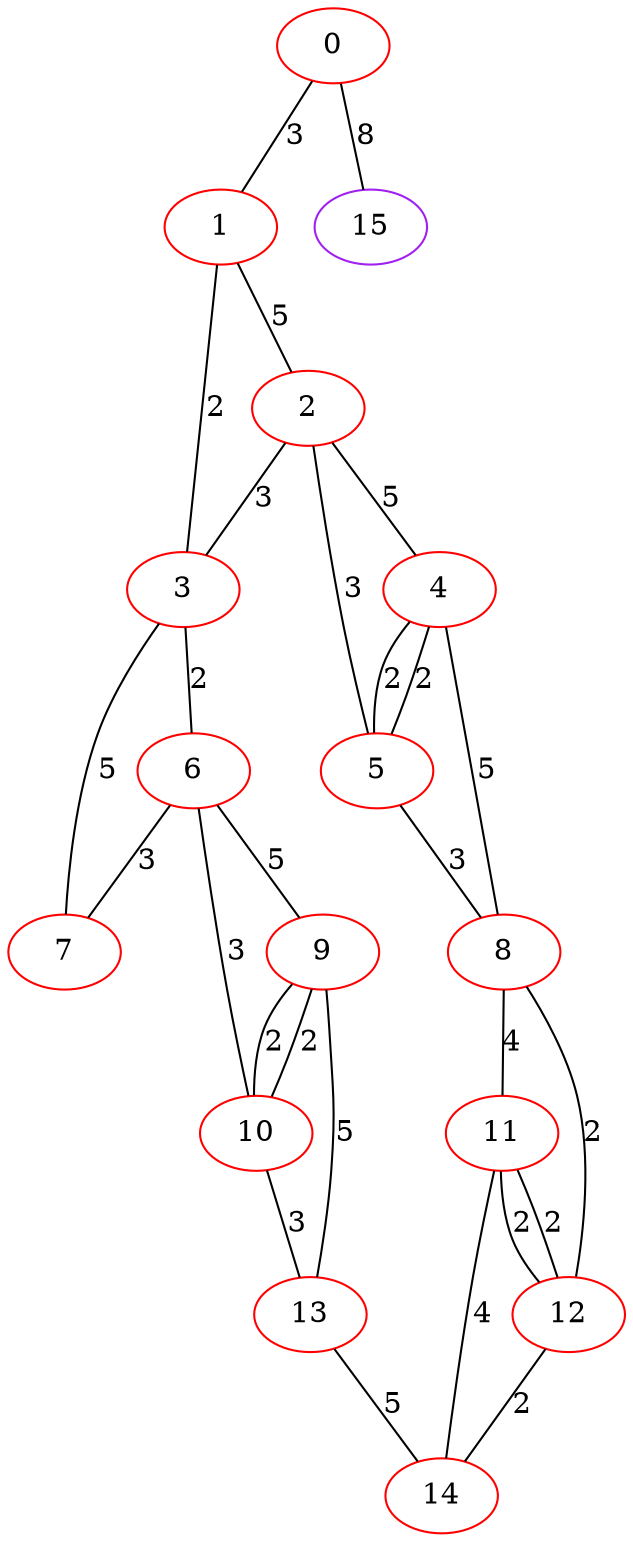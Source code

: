 graph "" {
0 [color=red, weight=1];
1 [color=red, weight=1];
2 [color=red, weight=1];
3 [color=red, weight=1];
4 [color=red, weight=1];
5 [color=red, weight=1];
6 [color=red, weight=1];
7 [color=red, weight=1];
8 [color=red, weight=1];
9 [color=red, weight=1];
10 [color=red, weight=1];
11 [color=red, weight=1];
12 [color=red, weight=1];
13 [color=red, weight=1];
14 [color=red, weight=1];
15 [color=purple, weight=4];
0 -- 1  [key=0, label=3];
0 -- 15  [key=0, label=8];
1 -- 2  [key=0, label=5];
1 -- 3  [key=0, label=2];
2 -- 3  [key=0, label=3];
2 -- 4  [key=0, label=5];
2 -- 5  [key=0, label=3];
3 -- 6  [key=0, label=2];
3 -- 7  [key=0, label=5];
4 -- 8  [key=0, label=5];
4 -- 5  [key=0, label=2];
4 -- 5  [key=1, label=2];
5 -- 8  [key=0, label=3];
6 -- 9  [key=0, label=5];
6 -- 10  [key=0, label=3];
6 -- 7  [key=0, label=3];
8 -- 12  [key=0, label=2];
8 -- 11  [key=0, label=4];
9 -- 10  [key=0, label=2];
9 -- 10  [key=1, label=2];
9 -- 13  [key=0, label=5];
10 -- 13  [key=0, label=3];
11 -- 12  [key=0, label=2];
11 -- 12  [key=1, label=2];
11 -- 14  [key=0, label=4];
12 -- 14  [key=0, label=2];
13 -- 14  [key=0, label=5];
}
